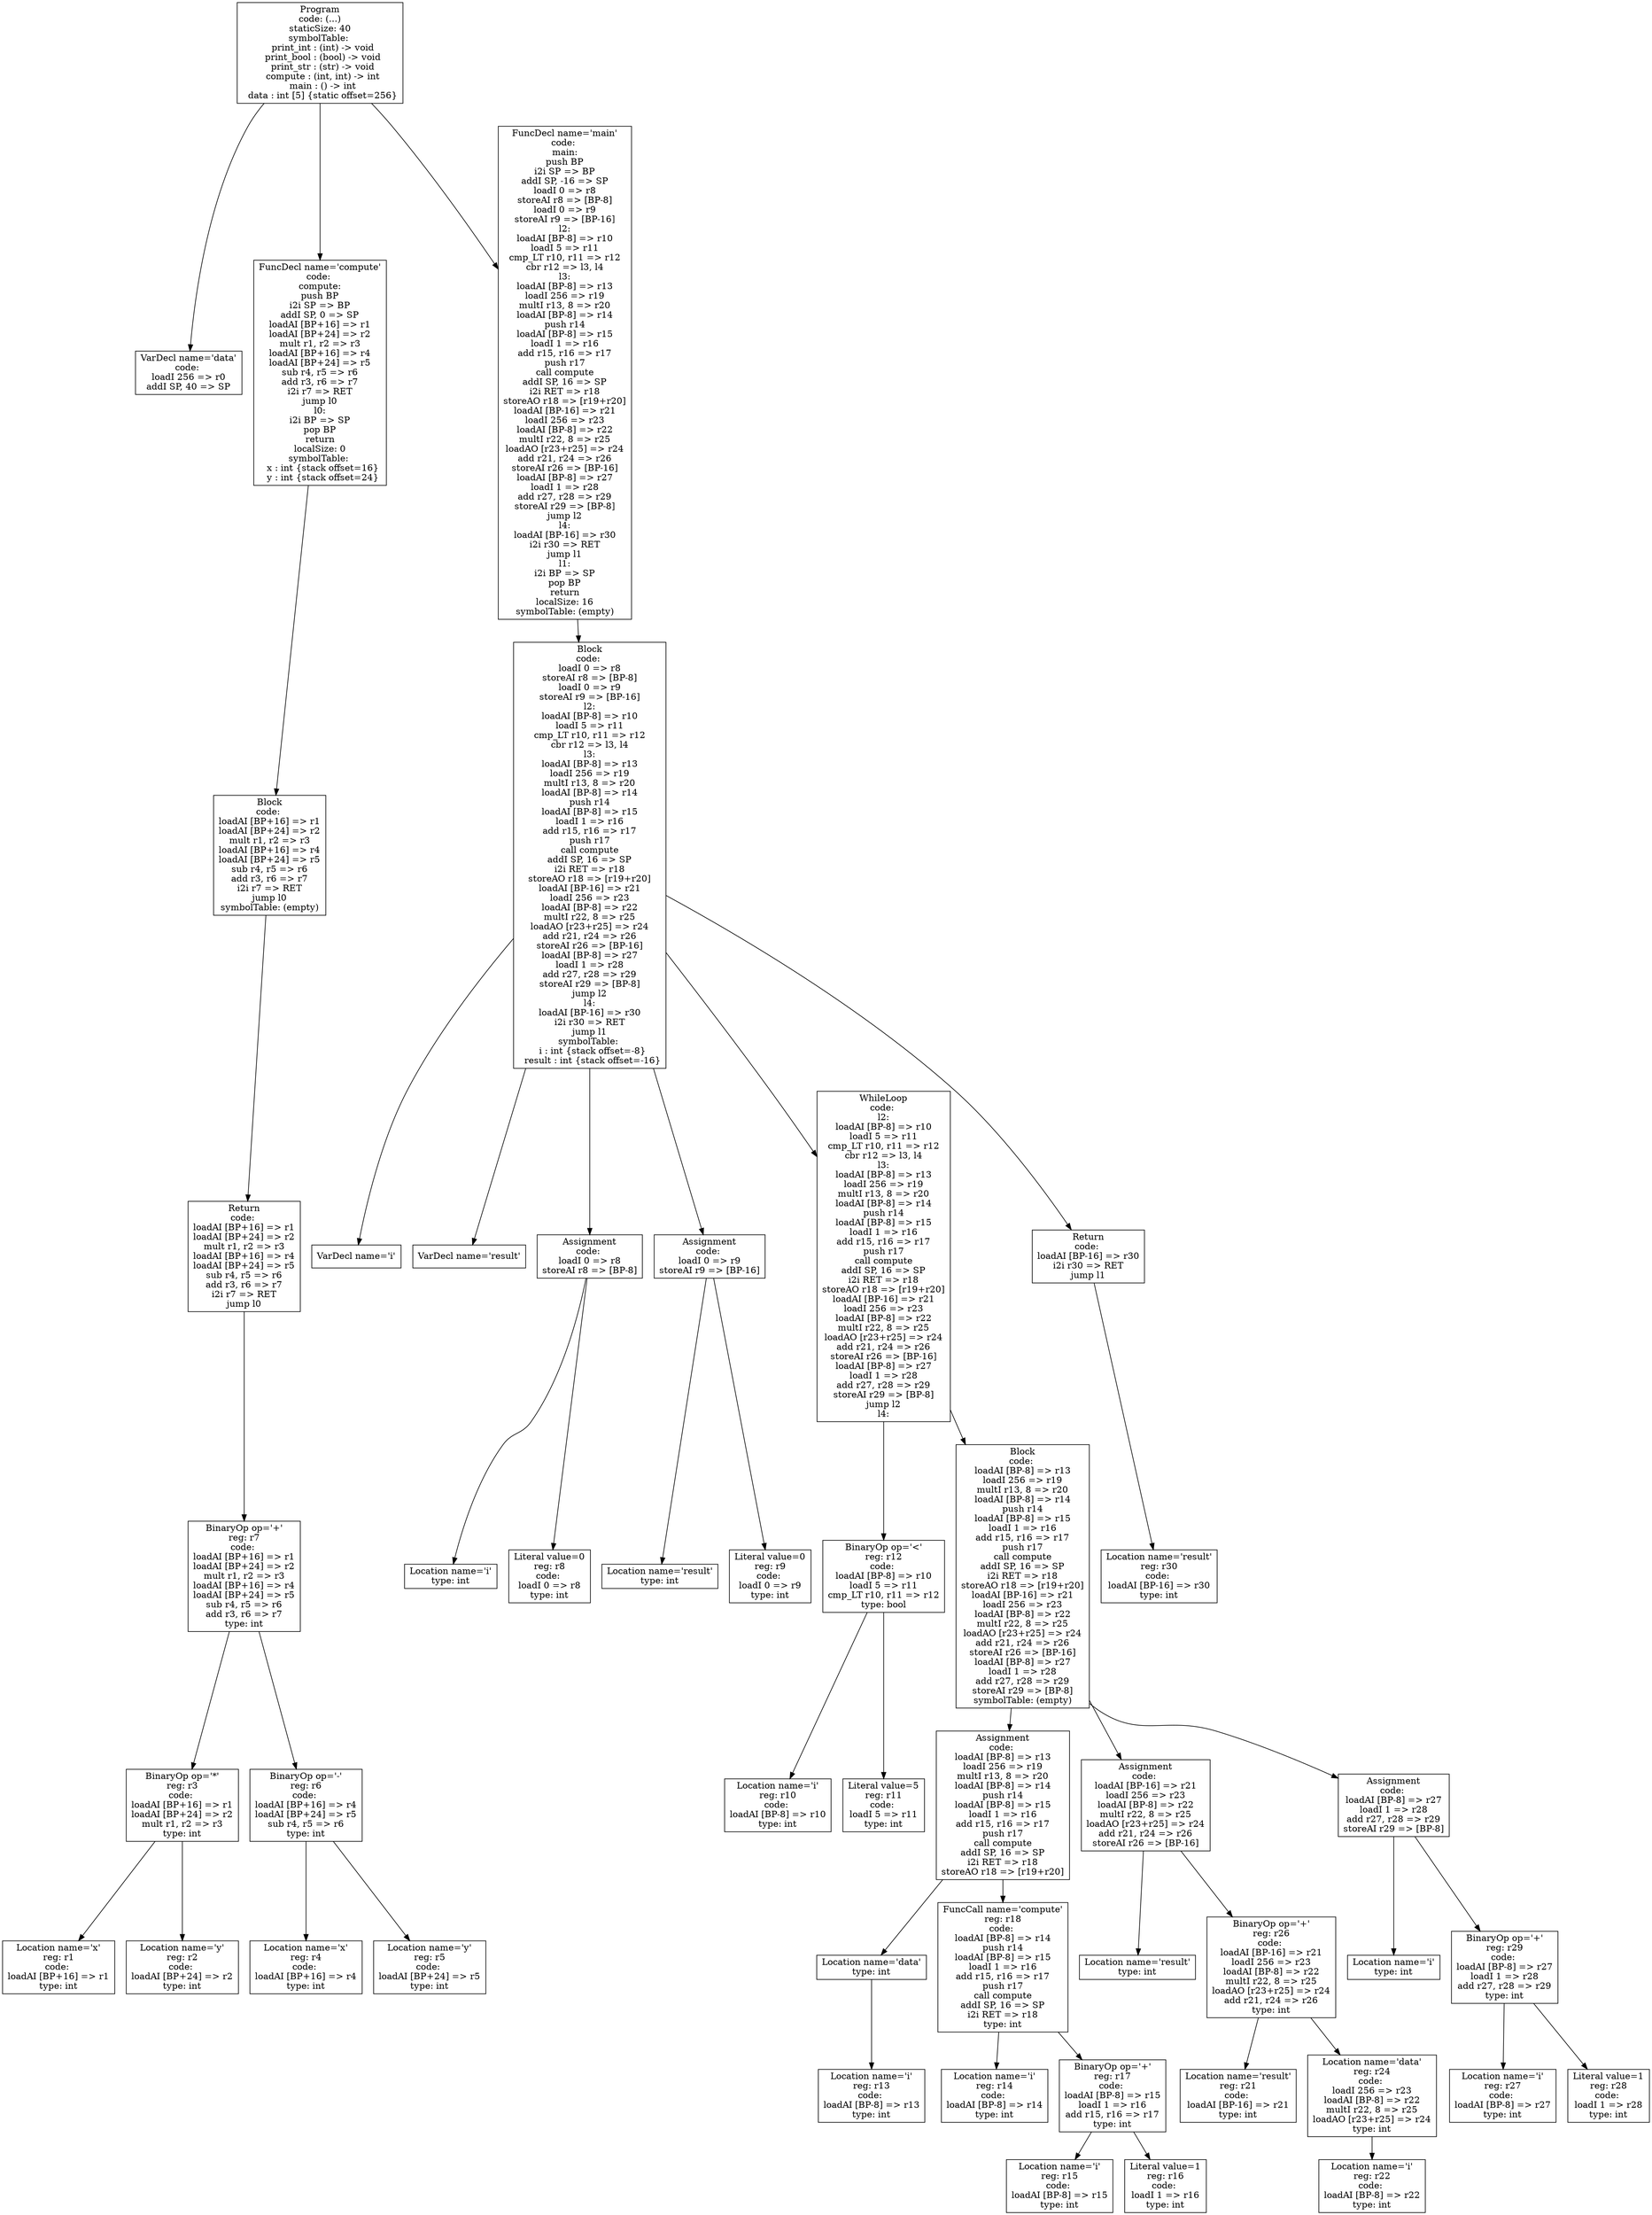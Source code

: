 digraph AST {
1 [shape=box, label="VarDecl name='data'\ncode: \nloadI 256 => r0\naddI SP, 40 => SP"];
7 [shape=box, label="Location name='x'\nreg: r1\ncode: \nloadAI [BP+16] => r1\ntype: int"];
8 [shape=box, label="Location name='y'\nreg: r2\ncode: \nloadAI [BP+24] => r2\ntype: int"];
6 [shape=box, label="BinaryOp op='*'\nreg: r3\ncode: \nloadAI [BP+16] => r1\nloadAI [BP+24] => r2\nmult r1, r2 => r3\ntype: int"];
6 -> 7;
6 -> 8;
10 [shape=box, label="Location name='x'\nreg: r4\ncode: \nloadAI [BP+16] => r4\ntype: int"];
11 [shape=box, label="Location name='y'\nreg: r5\ncode: \nloadAI [BP+24] => r5\ntype: int"];
9 [shape=box, label="BinaryOp op='-'\nreg: r6\ncode: \nloadAI [BP+16] => r4\nloadAI [BP+24] => r5\nsub r4, r5 => r6\ntype: int"];
9 -> 10;
9 -> 11;
5 [shape=box, label="BinaryOp op='+'\nreg: r7\ncode: \nloadAI [BP+16] => r1\nloadAI [BP+24] => r2\nmult r1, r2 => r3\nloadAI [BP+16] => r4\nloadAI [BP+24] => r5\nsub r4, r5 => r6\nadd r3, r6 => r7\ntype: int"];
5 -> 6;
5 -> 9;
4 [shape=box, label="Return\ncode: \nloadAI [BP+16] => r1\nloadAI [BP+24] => r2\nmult r1, r2 => r3\nloadAI [BP+16] => r4\nloadAI [BP+24] => r5\nsub r4, r5 => r6\nadd r3, r6 => r7\ni2i r7 => RET\njump l0"];
4 -> 5;
3 [shape=box, label="Block\ncode: \nloadAI [BP+16] => r1\nloadAI [BP+24] => r2\nmult r1, r2 => r3\nloadAI [BP+16] => r4\nloadAI [BP+24] => r5\nsub r4, r5 => r6\nadd r3, r6 => r7\ni2i r7 => RET\njump l0\nsymbolTable: (empty)"];
3 -> 4;
2 [shape=box, label="FuncDecl name='compute'\ncode: \ncompute:\npush BP\ni2i SP => BP\naddI SP, 0 => SP\nloadAI [BP+16] => r1\nloadAI [BP+24] => r2\nmult r1, r2 => r3\nloadAI [BP+16] => r4\nloadAI [BP+24] => r5\nsub r4, r5 => r6\nadd r3, r6 => r7\ni2i r7 => RET\njump l0\nl0:\ni2i BP => SP\npop BP\nreturn\nlocalSize: 0\nsymbolTable: \n  x : int {stack offset=16}\n  y : int {stack offset=24}"];
2 -> 3;
14 [shape=box, label="VarDecl name='i'"];
15 [shape=box, label="VarDecl name='result'"];
17 [shape=box, label="Location name='i'\ntype: int"];
18 [shape=box, label="Literal value=0\nreg: r8\ncode: \nloadI 0 => r8\ntype: int"];
16 [shape=box, label="Assignment\ncode: \nloadI 0 => r8\nstoreAI r8 => [BP-8]"];
16 -> 17;
16 -> 18;
20 [shape=box, label="Location name='result'\ntype: int"];
21 [shape=box, label="Literal value=0\nreg: r9\ncode: \nloadI 0 => r9\ntype: int"];
19 [shape=box, label="Assignment\ncode: \nloadI 0 => r9\nstoreAI r9 => [BP-16]"];
19 -> 20;
19 -> 21;
24 [shape=box, label="Location name='i'\nreg: r10\ncode: \nloadAI [BP-8] => r10\ntype: int"];
25 [shape=box, label="Literal value=5\nreg: r11\ncode: \nloadI 5 => r11\ntype: int"];
23 [shape=box, label="BinaryOp op='<'\nreg: r12\ncode: \nloadAI [BP-8] => r10\nloadI 5 => r11\ncmp_LT r10, r11 => r12\ntype: bool"];
23 -> 24;
23 -> 25;
29 [shape=box, label="Location name='i'\nreg: r13\ncode: \nloadAI [BP-8] => r13\ntype: int"];
28 [shape=box, label="Location name='data'\ntype: int"];
28 -> 29;
31 [shape=box, label="Location name='i'\nreg: r14\ncode: \nloadAI [BP-8] => r14\ntype: int"];
33 [shape=box, label="Location name='i'\nreg: r15\ncode: \nloadAI [BP-8] => r15\ntype: int"];
34 [shape=box, label="Literal value=1\nreg: r16\ncode: \nloadI 1 => r16\ntype: int"];
32 [shape=box, label="BinaryOp op='+'\nreg: r17\ncode: \nloadAI [BP-8] => r15\nloadI 1 => r16\nadd r15, r16 => r17\ntype: int"];
32 -> 33;
32 -> 34;
30 [shape=box, label="FuncCall name='compute'\nreg: r18\ncode: \nloadAI [BP-8] => r14\npush r14\nloadAI [BP-8] => r15\nloadI 1 => r16\nadd r15, r16 => r17\npush r17\ncall compute\naddI SP, 16 => SP\ni2i RET => r18\ntype: int"];
30 -> 31;
30 -> 32;
27 [shape=box, label="Assignment\ncode: \nloadAI [BP-8] => r13\nloadI 256 => r19\nmultI r13, 8 => r20\nloadAI [BP-8] => r14\npush r14\nloadAI [BP-8] => r15\nloadI 1 => r16\nadd r15, r16 => r17\npush r17\ncall compute\naddI SP, 16 => SP\ni2i RET => r18\nstoreAO r18 => [r19+r20]"];
27 -> 28;
27 -> 30;
36 [shape=box, label="Location name='result'\ntype: int"];
38 [shape=box, label="Location name='result'\nreg: r21\ncode: \nloadAI [BP-16] => r21\ntype: int"];
40 [shape=box, label="Location name='i'\nreg: r22\ncode: \nloadAI [BP-8] => r22\ntype: int"];
39 [shape=box, label="Location name='data'\nreg: r24\ncode: \nloadI 256 => r23\nloadAI [BP-8] => r22\nmultI r22, 8 => r25\nloadAO [r23+r25] => r24\ntype: int"];
39 -> 40;
37 [shape=box, label="BinaryOp op='+'\nreg: r26\ncode: \nloadAI [BP-16] => r21\nloadI 256 => r23\nloadAI [BP-8] => r22\nmultI r22, 8 => r25\nloadAO [r23+r25] => r24\nadd r21, r24 => r26\ntype: int"];
37 -> 38;
37 -> 39;
35 [shape=box, label="Assignment\ncode: \nloadAI [BP-16] => r21\nloadI 256 => r23\nloadAI [BP-8] => r22\nmultI r22, 8 => r25\nloadAO [r23+r25] => r24\nadd r21, r24 => r26\nstoreAI r26 => [BP-16]"];
35 -> 36;
35 -> 37;
42 [shape=box, label="Location name='i'\ntype: int"];
44 [shape=box, label="Location name='i'\nreg: r27\ncode: \nloadAI [BP-8] => r27\ntype: int"];
45 [shape=box, label="Literal value=1\nreg: r28\ncode: \nloadI 1 => r28\ntype: int"];
43 [shape=box, label="BinaryOp op='+'\nreg: r29\ncode: \nloadAI [BP-8] => r27\nloadI 1 => r28\nadd r27, r28 => r29\ntype: int"];
43 -> 44;
43 -> 45;
41 [shape=box, label="Assignment\ncode: \nloadAI [BP-8] => r27\nloadI 1 => r28\nadd r27, r28 => r29\nstoreAI r29 => [BP-8]"];
41 -> 42;
41 -> 43;
26 [shape=box, label="Block\ncode: \nloadAI [BP-8] => r13\nloadI 256 => r19\nmultI r13, 8 => r20\nloadAI [BP-8] => r14\npush r14\nloadAI [BP-8] => r15\nloadI 1 => r16\nadd r15, r16 => r17\npush r17\ncall compute\naddI SP, 16 => SP\ni2i RET => r18\nstoreAO r18 => [r19+r20]\nloadAI [BP-16] => r21\nloadI 256 => r23\nloadAI [BP-8] => r22\nmultI r22, 8 => r25\nloadAO [r23+r25] => r24\nadd r21, r24 => r26\nstoreAI r26 => [BP-16]\nloadAI [BP-8] => r27\nloadI 1 => r28\nadd r27, r28 => r29\nstoreAI r29 => [BP-8]\nsymbolTable: (empty)"];
26 -> 27;
26 -> 35;
26 -> 41;
22 [shape=box, label="WhileLoop\ncode: \nl2:\nloadAI [BP-8] => r10\nloadI 5 => r11\ncmp_LT r10, r11 => r12\ncbr r12 => l3, l4\nl3:\nloadAI [BP-8] => r13\nloadI 256 => r19\nmultI r13, 8 => r20\nloadAI [BP-8] => r14\npush r14\nloadAI [BP-8] => r15\nloadI 1 => r16\nadd r15, r16 => r17\npush r17\ncall compute\naddI SP, 16 => SP\ni2i RET => r18\nstoreAO r18 => [r19+r20]\nloadAI [BP-16] => r21\nloadI 256 => r23\nloadAI [BP-8] => r22\nmultI r22, 8 => r25\nloadAO [r23+r25] => r24\nadd r21, r24 => r26\nstoreAI r26 => [BP-16]\nloadAI [BP-8] => r27\nloadI 1 => r28\nadd r27, r28 => r29\nstoreAI r29 => [BP-8]\njump l2\nl4:"];
22 -> 23;
22 -> 26;
47 [shape=box, label="Location name='result'\nreg: r30\ncode: \nloadAI [BP-16] => r30\ntype: int"];
46 [shape=box, label="Return\ncode: \nloadAI [BP-16] => r30\ni2i r30 => RET\njump l1"];
46 -> 47;
13 [shape=box, label="Block\ncode: \nloadI 0 => r8\nstoreAI r8 => [BP-8]\nloadI 0 => r9\nstoreAI r9 => [BP-16]\nl2:\nloadAI [BP-8] => r10\nloadI 5 => r11\ncmp_LT r10, r11 => r12\ncbr r12 => l3, l4\nl3:\nloadAI [BP-8] => r13\nloadI 256 => r19\nmultI r13, 8 => r20\nloadAI [BP-8] => r14\npush r14\nloadAI [BP-8] => r15\nloadI 1 => r16\nadd r15, r16 => r17\npush r17\ncall compute\naddI SP, 16 => SP\ni2i RET => r18\nstoreAO r18 => [r19+r20]\nloadAI [BP-16] => r21\nloadI 256 => r23\nloadAI [BP-8] => r22\nmultI r22, 8 => r25\nloadAO [r23+r25] => r24\nadd r21, r24 => r26\nstoreAI r26 => [BP-16]\nloadAI [BP-8] => r27\nloadI 1 => r28\nadd r27, r28 => r29\nstoreAI r29 => [BP-8]\njump l2\nl4:\nloadAI [BP-16] => r30\ni2i r30 => RET\njump l1\nsymbolTable: \n  i : int {stack offset=-8}\n  result : int {stack offset=-16}"];
13 -> 14;
13 -> 15;
13 -> 16;
13 -> 19;
13 -> 22;
13 -> 46;
12 [shape=box, label="FuncDecl name='main'\ncode: \nmain:\npush BP\ni2i SP => BP\naddI SP, -16 => SP\nloadI 0 => r8\nstoreAI r8 => [BP-8]\nloadI 0 => r9\nstoreAI r9 => [BP-16]\nl2:\nloadAI [BP-8] => r10\nloadI 5 => r11\ncmp_LT r10, r11 => r12\ncbr r12 => l3, l4\nl3:\nloadAI [BP-8] => r13\nloadI 256 => r19\nmultI r13, 8 => r20\nloadAI [BP-8] => r14\npush r14\nloadAI [BP-8] => r15\nloadI 1 => r16\nadd r15, r16 => r17\npush r17\ncall compute\naddI SP, 16 => SP\ni2i RET => r18\nstoreAO r18 => [r19+r20]\nloadAI [BP-16] => r21\nloadI 256 => r23\nloadAI [BP-8] => r22\nmultI r22, 8 => r25\nloadAO [r23+r25] => r24\nadd r21, r24 => r26\nstoreAI r26 => [BP-16]\nloadAI [BP-8] => r27\nloadI 1 => r28\nadd r27, r28 => r29\nstoreAI r29 => [BP-8]\njump l2\nl4:\nloadAI [BP-16] => r30\ni2i r30 => RET\njump l1\nl1:\ni2i BP => SP\npop BP\nreturn\nlocalSize: 16\nsymbolTable: (empty)"];
12 -> 13;
0 [shape=box, label="Program\ncode: (...)\nstaticSize: 40\nsymbolTable: \n  print_int : (int) -> void\n  print_bool : (bool) -> void\n  print_str : (str) -> void\n  compute : (int, int) -> int\n  main : () -> int\n  data : int [5] {static offset=256}"];
0 -> 1;
0 -> 2;
0 -> 12;
}

